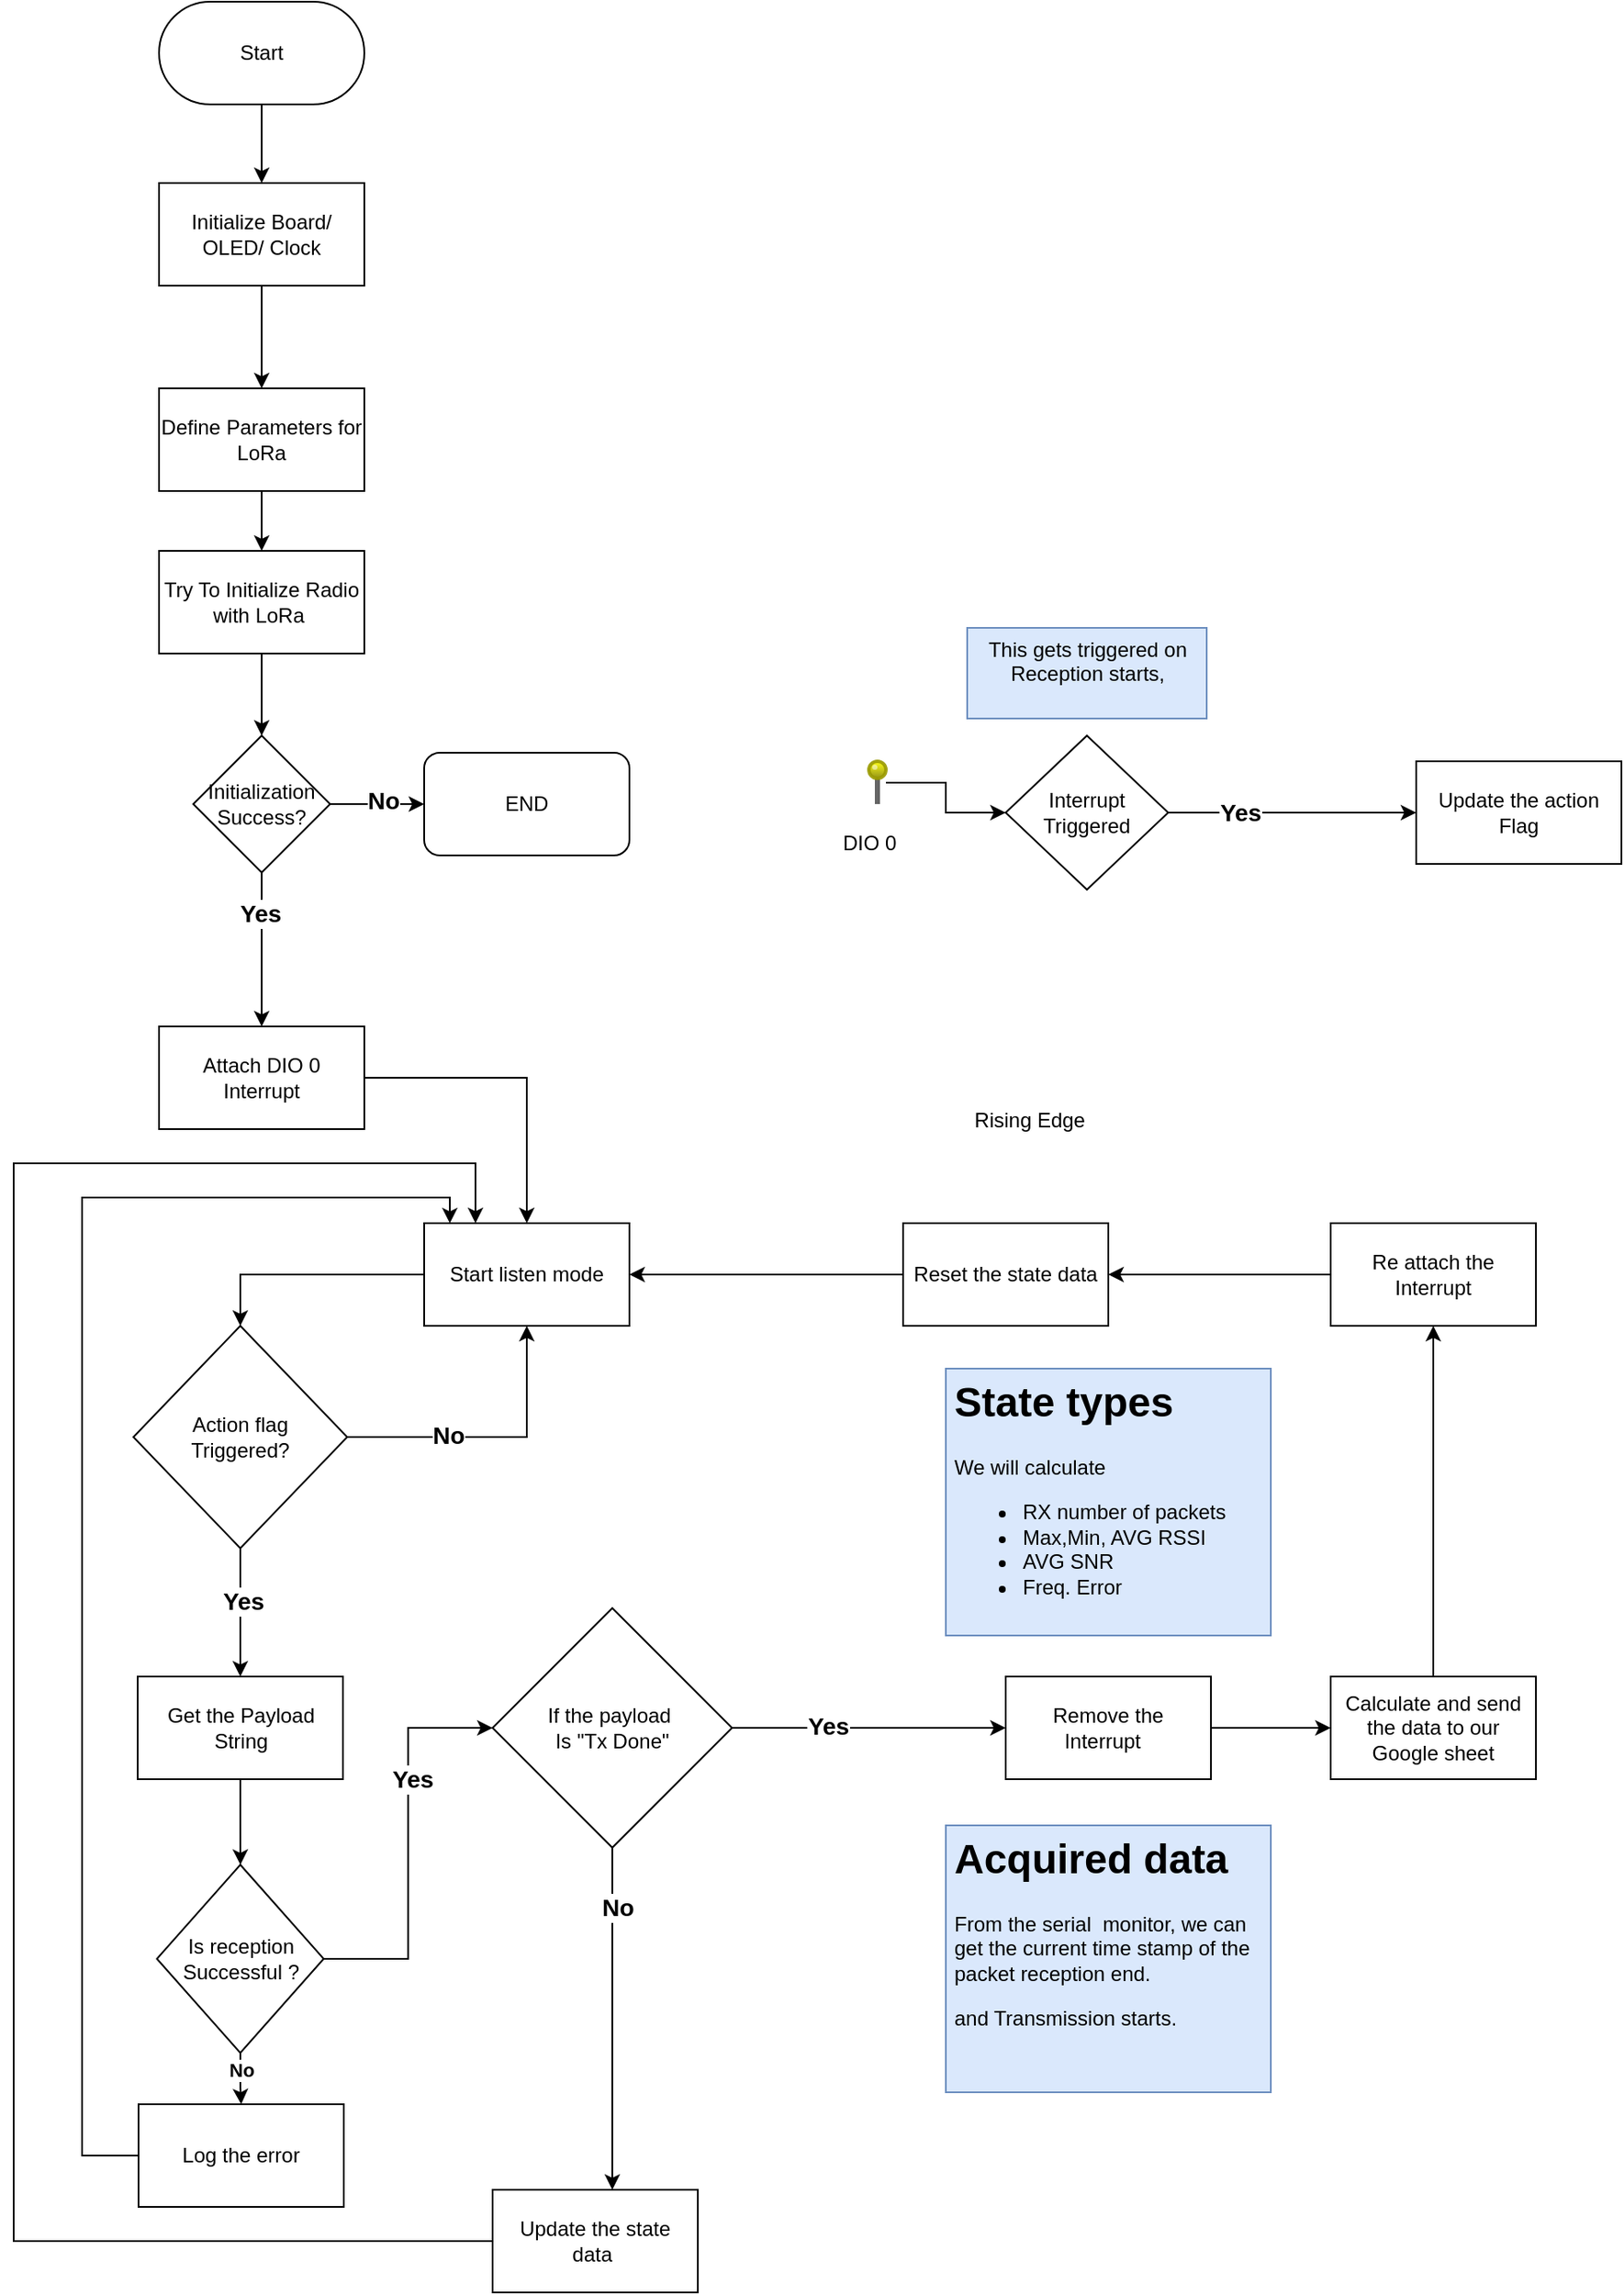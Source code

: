 <mxfile version="23.1.5" type="github">
  <diagram name="Page-1" id="FYWUt24ZpTdFW-gtobVG">
    <mxGraphModel dx="899" dy="492" grid="1" gridSize="10" guides="1" tooltips="1" connect="1" arrows="1" fold="1" page="1" pageScale="1" pageWidth="850" pageHeight="1100" math="0" shadow="0">
      <root>
        <mxCell id="0" />
        <mxCell id="1" parent="0" />
        <mxCell id="IX6t6DD36pY5l--hHVE1-1" style="edgeStyle=orthogonalEdgeStyle;rounded=0;orthogonalLoop=1;jettySize=auto;html=1;" parent="1" source="IX6t6DD36pY5l--hHVE1-2" target="IX6t6DD36pY5l--hHVE1-4" edge="1">
          <mxGeometry relative="1" as="geometry" />
        </mxCell>
        <mxCell id="IX6t6DD36pY5l--hHVE1-2" value="Start" style="rounded=1;whiteSpace=wrap;html=1;arcSize=50;" parent="1" vertex="1">
          <mxGeometry x="365" y="44" width="120" height="60" as="geometry" />
        </mxCell>
        <mxCell id="ezhr6PAOnXo2CEISF_8j-1" style="edgeStyle=orthogonalEdgeStyle;rounded=0;orthogonalLoop=1;jettySize=auto;html=1;entryX=0.5;entryY=0;entryDx=0;entryDy=0;" edge="1" parent="1" source="IX6t6DD36pY5l--hHVE1-4" target="IX6t6DD36pY5l--hHVE1-6">
          <mxGeometry relative="1" as="geometry" />
        </mxCell>
        <mxCell id="IX6t6DD36pY5l--hHVE1-4" value="Initialize Board/ &lt;br&gt;OLED/ Clock" style="rounded=0;whiteSpace=wrap;html=1;" parent="1" vertex="1">
          <mxGeometry x="365" y="150" width="120" height="60" as="geometry" />
        </mxCell>
        <mxCell id="IX6t6DD36pY5l--hHVE1-5" value="" style="edgeStyle=orthogonalEdgeStyle;rounded=0;orthogonalLoop=1;jettySize=auto;html=1;" parent="1" source="IX6t6DD36pY5l--hHVE1-6" target="IX6t6DD36pY5l--hHVE1-8" edge="1">
          <mxGeometry relative="1" as="geometry" />
        </mxCell>
        <mxCell id="IX6t6DD36pY5l--hHVE1-6" value="Define Parameters for LoRa" style="whiteSpace=wrap;html=1;rounded=0;" parent="1" vertex="1">
          <mxGeometry x="365" y="270" width="120" height="60" as="geometry" />
        </mxCell>
        <mxCell id="IX6t6DD36pY5l--hHVE1-7" value="" style="edgeStyle=orthogonalEdgeStyle;rounded=0;orthogonalLoop=1;jettySize=auto;html=1;" parent="1" source="IX6t6DD36pY5l--hHVE1-8" target="IX6t6DD36pY5l--hHVE1-13" edge="1">
          <mxGeometry relative="1" as="geometry" />
        </mxCell>
        <mxCell id="IX6t6DD36pY5l--hHVE1-8" value="Try To Initialize Radio with LoRa&amp;nbsp;" style="whiteSpace=wrap;html=1;rounded=0;" parent="1" vertex="1">
          <mxGeometry x="365" y="365" width="120" height="60" as="geometry" />
        </mxCell>
        <mxCell id="IX6t6DD36pY5l--hHVE1-9" value="" style="edgeStyle=orthogonalEdgeStyle;rounded=0;orthogonalLoop=1;jettySize=auto;html=1;" parent="1" source="IX6t6DD36pY5l--hHVE1-13" target="IX6t6DD36pY5l--hHVE1-15" edge="1">
          <mxGeometry relative="1" as="geometry" />
        </mxCell>
        <mxCell id="IX6t6DD36pY5l--hHVE1-10" value="Yes" style="edgeLabel;html=1;align=center;verticalAlign=middle;resizable=0;points=[];fontStyle=1;fontSize=14;" parent="IX6t6DD36pY5l--hHVE1-9" vertex="1" connectable="0">
          <mxGeometry x="-0.467" y="-1" relative="1" as="geometry">
            <mxPoint as="offset" />
          </mxGeometry>
        </mxCell>
        <mxCell id="IX6t6DD36pY5l--hHVE1-11" value="" style="edgeStyle=orthogonalEdgeStyle;rounded=0;orthogonalLoop=1;jettySize=auto;html=1;entryX=0;entryY=0.5;entryDx=0;entryDy=0;" parent="1" source="IX6t6DD36pY5l--hHVE1-13" target="IX6t6DD36pY5l--hHVE1-16" edge="1">
          <mxGeometry relative="1" as="geometry">
            <mxPoint x="525" y="513" as="targetPoint" />
          </mxGeometry>
        </mxCell>
        <mxCell id="0H7-YZ-VMUyI1cPCvzWG-16" value="No" style="edgeLabel;html=1;align=center;verticalAlign=middle;resizable=0;points=[];fontStyle=1;fontSize=14;" parent="IX6t6DD36pY5l--hHVE1-11" vertex="1" connectable="0">
          <mxGeometry x="0.127" y="2" relative="1" as="geometry">
            <mxPoint as="offset" />
          </mxGeometry>
        </mxCell>
        <mxCell id="IX6t6DD36pY5l--hHVE1-13" value="Initialization&lt;br&gt;Success?" style="rhombus;whiteSpace=wrap;html=1;rounded=0;" parent="1" vertex="1">
          <mxGeometry x="385" y="473" width="80" height="80" as="geometry" />
        </mxCell>
        <mxCell id="IX6t6DD36pY5l--hHVE1-63" style="edgeStyle=orthogonalEdgeStyle;rounded=0;orthogonalLoop=1;jettySize=auto;html=1;" parent="1" source="IX6t6DD36pY5l--hHVE1-15" target="IX6t6DD36pY5l--hHVE1-62" edge="1">
          <mxGeometry relative="1" as="geometry" />
        </mxCell>
        <mxCell id="IX6t6DD36pY5l--hHVE1-15" value="Attach DIO 0 &lt;br&gt;Interrupt" style="whiteSpace=wrap;html=1;rounded=0;" parent="1" vertex="1">
          <mxGeometry x="365" y="643" width="120" height="60" as="geometry" />
        </mxCell>
        <mxCell id="IX6t6DD36pY5l--hHVE1-16" value="END" style="rounded=1;whiteSpace=wrap;html=1;" parent="1" vertex="1">
          <mxGeometry x="520" y="483" width="120" height="60" as="geometry" />
        </mxCell>
        <mxCell id="IX6t6DD36pY5l--hHVE1-58" value="" style="edgeStyle=orthogonalEdgeStyle;rounded=0;orthogonalLoop=1;jettySize=auto;html=1;" parent="1" source="IX6t6DD36pY5l--hHVE1-56" target="IX6t6DD36pY5l--hHVE1-57" edge="1">
          <mxGeometry relative="1" as="geometry" />
        </mxCell>
        <mxCell id="IX6t6DD36pY5l--hHVE1-59" value="Yes" style="edgeLabel;html=1;align=center;verticalAlign=middle;resizable=0;points=[];fontSize=14;fontStyle=1" parent="IX6t6DD36pY5l--hHVE1-58" vertex="1" connectable="0">
          <mxGeometry x="-0.185" y="2" relative="1" as="geometry">
            <mxPoint x="-1" as="offset" />
          </mxGeometry>
        </mxCell>
        <mxCell id="IX6t6DD36pY5l--hHVE1-65" style="edgeStyle=orthogonalEdgeStyle;rounded=0;orthogonalLoop=1;jettySize=auto;html=1;entryX=0.5;entryY=1;entryDx=0;entryDy=0;" parent="1" source="IX6t6DD36pY5l--hHVE1-56" target="IX6t6DD36pY5l--hHVE1-62" edge="1">
          <mxGeometry relative="1" as="geometry" />
        </mxCell>
        <mxCell id="IX6t6DD36pY5l--hHVE1-66" value="No" style="edgeLabel;html=1;align=center;verticalAlign=middle;resizable=0;points=[];fontSize=14;fontStyle=1" parent="IX6t6DD36pY5l--hHVE1-65" vertex="1" connectable="0">
          <mxGeometry x="-0.306" y="1" relative="1" as="geometry">
            <mxPoint as="offset" />
          </mxGeometry>
        </mxCell>
        <mxCell id="IX6t6DD36pY5l--hHVE1-56" value="Action flag &lt;br&gt;Triggered?" style="rhombus;whiteSpace=wrap;html=1;" parent="1" vertex="1">
          <mxGeometry x="350" y="818" width="125" height="130" as="geometry" />
        </mxCell>
        <mxCell id="0H7-YZ-VMUyI1cPCvzWG-13" value="" style="edgeStyle=orthogonalEdgeStyle;rounded=0;orthogonalLoop=1;jettySize=auto;html=1;" parent="1" source="IX6t6DD36pY5l--hHVE1-57" target="0H7-YZ-VMUyI1cPCvzWG-12" edge="1">
          <mxGeometry relative="1" as="geometry" />
        </mxCell>
        <mxCell id="IX6t6DD36pY5l--hHVE1-57" value="Get the Payload String" style="whiteSpace=wrap;html=1;" parent="1" vertex="1">
          <mxGeometry x="352.5" y="1023" width="120" height="60" as="geometry" />
        </mxCell>
        <mxCell id="IX6t6DD36pY5l--hHVE1-64" style="edgeStyle=orthogonalEdgeStyle;rounded=0;orthogonalLoop=1;jettySize=auto;html=1;entryX=0.5;entryY=0;entryDx=0;entryDy=0;" parent="1" source="IX6t6DD36pY5l--hHVE1-62" target="IX6t6DD36pY5l--hHVE1-56" edge="1">
          <mxGeometry relative="1" as="geometry" />
        </mxCell>
        <mxCell id="IX6t6DD36pY5l--hHVE1-62" value="Start listen mode" style="rounded=0;whiteSpace=wrap;html=1;" parent="1" vertex="1">
          <mxGeometry x="520" y="758" width="120" height="60" as="geometry" />
        </mxCell>
        <mxCell id="IX6t6DD36pY5l--hHVE1-72" value="" style="edgeStyle=orthogonalEdgeStyle;rounded=0;orthogonalLoop=1;jettySize=auto;html=1;" parent="1" source="IX6t6DD36pY5l--hHVE1-67" target="IX6t6DD36pY5l--hHVE1-71" edge="1">
          <mxGeometry relative="1" as="geometry" />
        </mxCell>
        <mxCell id="IX6t6DD36pY5l--hHVE1-74" value="Yes" style="edgeLabel;html=1;align=center;verticalAlign=middle;resizable=0;points=[];fontStyle=1;fontSize=14;" parent="IX6t6DD36pY5l--hHVE1-72" vertex="1" connectable="0">
          <mxGeometry x="-0.3" y="1" relative="1" as="geometry">
            <mxPoint as="offset" />
          </mxGeometry>
        </mxCell>
        <mxCell id="IX6t6DD36pY5l--hHVE1-76" value="" style="edgeStyle=orthogonalEdgeStyle;rounded=0;orthogonalLoop=1;jettySize=auto;html=1;" parent="1" source="IX6t6DD36pY5l--hHVE1-67" target="IX6t6DD36pY5l--hHVE1-75" edge="1">
          <mxGeometry relative="1" as="geometry">
            <Array as="points">
              <mxPoint x="630" y="1203" />
              <mxPoint x="630" y="1203" />
            </Array>
          </mxGeometry>
        </mxCell>
        <mxCell id="IX6t6DD36pY5l--hHVE1-78" value="No" style="edgeLabel;html=1;align=center;verticalAlign=middle;resizable=0;points=[];fontStyle=1;fontSize=14;" parent="IX6t6DD36pY5l--hHVE1-76" vertex="1" connectable="0">
          <mxGeometry x="-0.649" y="3" relative="1" as="geometry">
            <mxPoint as="offset" />
          </mxGeometry>
        </mxCell>
        <mxCell id="IX6t6DD36pY5l--hHVE1-67" value="If the payload&amp;nbsp;&lt;br&gt;Is &quot;Tx Done&quot;" style="rhombus;whiteSpace=wrap;html=1;" parent="1" vertex="1">
          <mxGeometry x="560" y="983" width="140" height="140" as="geometry" />
        </mxCell>
        <mxCell id="IX6t6DD36pY5l--hHVE1-83" value="" style="edgeStyle=orthogonalEdgeStyle;rounded=0;orthogonalLoop=1;jettySize=auto;html=1;" parent="1" source="IX6t6DD36pY5l--hHVE1-71" target="IX6t6DD36pY5l--hHVE1-82" edge="1">
          <mxGeometry relative="1" as="geometry" />
        </mxCell>
        <mxCell id="IX6t6DD36pY5l--hHVE1-71" value="Remove the Interrupt&amp;nbsp;&amp;nbsp;" style="whiteSpace=wrap;html=1;" parent="1" vertex="1">
          <mxGeometry x="860" y="1023" width="120" height="60" as="geometry" />
        </mxCell>
        <mxCell id="0H7-YZ-VMUyI1cPCvzWG-20" style="edgeStyle=orthogonalEdgeStyle;rounded=0;orthogonalLoop=1;jettySize=auto;html=1;exitX=0;exitY=0.5;exitDx=0;exitDy=0;entryX=0.25;entryY=0;entryDx=0;entryDy=0;" parent="1" source="IX6t6DD36pY5l--hHVE1-75" target="IX6t6DD36pY5l--hHVE1-62" edge="1">
          <mxGeometry relative="1" as="geometry">
            <Array as="points">
              <mxPoint x="280" y="1353" />
              <mxPoint x="280" y="723" />
              <mxPoint x="550" y="723" />
            </Array>
          </mxGeometry>
        </mxCell>
        <mxCell id="IX6t6DD36pY5l--hHVE1-75" value="Update the state data&amp;nbsp;" style="whiteSpace=wrap;html=1;" parent="1" vertex="1">
          <mxGeometry x="560" y="1323" width="120" height="60" as="geometry" />
        </mxCell>
        <mxCell id="IX6t6DD36pY5l--hHVE1-81" style="edgeStyle=orthogonalEdgeStyle;rounded=0;orthogonalLoop=1;jettySize=auto;html=1;entryX=1;entryY=0.5;entryDx=0;entryDy=0;" parent="1" source="IX6t6DD36pY5l--hHVE1-79" target="IX6t6DD36pY5l--hHVE1-62" edge="1">
          <mxGeometry relative="1" as="geometry">
            <Array as="points">
              <mxPoint x="840" y="788" />
            </Array>
          </mxGeometry>
        </mxCell>
        <mxCell id="IX6t6DD36pY5l--hHVE1-79" value="Reset the state data" style="whiteSpace=wrap;html=1;" parent="1" vertex="1">
          <mxGeometry x="800" y="758" width="120" height="60" as="geometry" />
        </mxCell>
        <mxCell id="IX6t6DD36pY5l--hHVE1-86" value="" style="edgeStyle=orthogonalEdgeStyle;rounded=0;orthogonalLoop=1;jettySize=auto;html=1;" parent="1" source="IX6t6DD36pY5l--hHVE1-82" target="IX6t6DD36pY5l--hHVE1-85" edge="1">
          <mxGeometry relative="1" as="geometry" />
        </mxCell>
        <mxCell id="IX6t6DD36pY5l--hHVE1-82" value="Calculate and send the data to our Google sheet" style="whiteSpace=wrap;html=1;" parent="1" vertex="1">
          <mxGeometry x="1050" y="1023" width="120" height="60" as="geometry" />
        </mxCell>
        <mxCell id="IX6t6DD36pY5l--hHVE1-87" style="edgeStyle=orthogonalEdgeStyle;rounded=0;orthogonalLoop=1;jettySize=auto;html=1;entryX=1;entryY=0.5;entryDx=0;entryDy=0;" parent="1" source="IX6t6DD36pY5l--hHVE1-85" target="IX6t6DD36pY5l--hHVE1-79" edge="1">
          <mxGeometry relative="1" as="geometry" />
        </mxCell>
        <mxCell id="IX6t6DD36pY5l--hHVE1-85" value="Re attach the Interrupt" style="whiteSpace=wrap;html=1;" parent="1" vertex="1">
          <mxGeometry x="1050" y="758" width="120" height="60" as="geometry" />
        </mxCell>
        <mxCell id="0H7-YZ-VMUyI1cPCvzWG-1" style="edgeStyle=orthogonalEdgeStyle;rounded=0;orthogonalLoop=1;jettySize=auto;html=1;entryX=0;entryY=0.5;entryDx=0;entryDy=0;" parent="1" source="0H7-YZ-VMUyI1cPCvzWG-3" target="0H7-YZ-VMUyI1cPCvzWG-4" edge="1">
          <mxGeometry relative="1" as="geometry" />
        </mxCell>
        <mxCell id="0H7-YZ-VMUyI1cPCvzWG-2" value="Yes" style="edgeLabel;html=1;align=center;verticalAlign=middle;resizable=0;points=[];fontStyle=1;fontSize=14;" parent="0H7-YZ-VMUyI1cPCvzWG-1" vertex="1" connectable="0">
          <mxGeometry x="-0.419" relative="1" as="geometry">
            <mxPoint as="offset" />
          </mxGeometry>
        </mxCell>
        <mxCell id="0H7-YZ-VMUyI1cPCvzWG-3" value="Interrupt Triggered" style="rhombus;whiteSpace=wrap;html=1;rounded=0;" parent="1" vertex="1">
          <mxGeometry x="860" y="473" width="95" height="90" as="geometry" />
        </mxCell>
        <mxCell id="0H7-YZ-VMUyI1cPCvzWG-4" value="Update the action Flag" style="rounded=0;whiteSpace=wrap;html=1;" parent="1" vertex="1">
          <mxGeometry x="1100" y="488" width="120" height="60" as="geometry" />
        </mxCell>
        <mxCell id="0H7-YZ-VMUyI1cPCvzWG-5" value="This gets triggered on Reception starts,&lt;div&gt;&lt;br/&gt;&lt;/div&gt;" style="text;html=1;strokeColor=#6c8ebf;fillColor=#dae8fc;align=center;verticalAlign=middle;whiteSpace=wrap;rounded=0;" parent="1" vertex="1">
          <mxGeometry x="837.5" y="410" width="140" height="53" as="geometry" />
        </mxCell>
        <mxCell id="0H7-YZ-VMUyI1cPCvzWG-6" style="edgeStyle=orthogonalEdgeStyle;rounded=0;orthogonalLoop=1;jettySize=auto;html=1;entryX=0;entryY=0.5;entryDx=0;entryDy=0;" parent="1" source="0H7-YZ-VMUyI1cPCvzWG-7" target="0H7-YZ-VMUyI1cPCvzWG-3" edge="1">
          <mxGeometry relative="1" as="geometry" />
        </mxCell>
        <mxCell id="0H7-YZ-VMUyI1cPCvzWG-7" value="" style="verticalLabelPosition=top;shadow=0;dashed=0;align=center;html=1;verticalAlign=bottom;strokeWidth=1;shape=mxgraph.mockup.misc.pin;fillColor2=#ffff00;fillColor3=#888800;strokeColor=#999900;" parent="1" vertex="1">
          <mxGeometry x="780" y="488" width="10" height="25" as="geometry" />
        </mxCell>
        <mxCell id="0H7-YZ-VMUyI1cPCvzWG-8" value="Rising Edge" style="shape=image;verticalLabelPosition=bottom;labelBackgroundColor=default;verticalAlign=top;aspect=fixed;imageAspect=0;image=https://www.mathworks.com/help/simscape/lang/edge_op1.png;" parent="1" vertex="1">
          <mxGeometry x="780" y="583" width="188.27" height="100.83" as="geometry" />
        </mxCell>
        <mxCell id="0H7-YZ-VMUyI1cPCvzWG-9" value="DIO 0" style="text;html=1;align=center;verticalAlign=middle;resizable=0;points=[];autosize=1;strokeColor=none;fillColor=none;" parent="1" vertex="1">
          <mxGeometry x="755" y="521" width="50" height="30" as="geometry" />
        </mxCell>
        <mxCell id="0H7-YZ-VMUyI1cPCvzWG-14" style="edgeStyle=orthogonalEdgeStyle;rounded=0;orthogonalLoop=1;jettySize=auto;html=1;entryX=0;entryY=0.5;entryDx=0;entryDy=0;" parent="1" source="0H7-YZ-VMUyI1cPCvzWG-12" target="IX6t6DD36pY5l--hHVE1-67" edge="1">
          <mxGeometry relative="1" as="geometry" />
        </mxCell>
        <mxCell id="0H7-YZ-VMUyI1cPCvzWG-15" value="Yes" style="edgeLabel;html=1;align=center;verticalAlign=middle;resizable=0;points=[];fontStyle=1;fontSize=14;" parent="0H7-YZ-VMUyI1cPCvzWG-14" vertex="1" connectable="0">
          <mxGeometry x="0.322" y="-2" relative="1" as="geometry">
            <mxPoint as="offset" />
          </mxGeometry>
        </mxCell>
        <mxCell id="0H7-YZ-VMUyI1cPCvzWG-18" style="edgeStyle=orthogonalEdgeStyle;rounded=0;orthogonalLoop=1;jettySize=auto;html=1;" parent="1" source="0H7-YZ-VMUyI1cPCvzWG-12" target="0H7-YZ-VMUyI1cPCvzWG-17" edge="1">
          <mxGeometry relative="1" as="geometry" />
        </mxCell>
        <mxCell id="0H7-YZ-VMUyI1cPCvzWG-21" value="No" style="edgeLabel;html=1;align=center;verticalAlign=middle;resizable=0;points=[];fontStyle=1" parent="0H7-YZ-VMUyI1cPCvzWG-18" vertex="1" connectable="0">
          <mxGeometry x="0.029" relative="1" as="geometry">
            <mxPoint y="-6" as="offset" />
          </mxGeometry>
        </mxCell>
        <mxCell id="0H7-YZ-VMUyI1cPCvzWG-12" value="Is reception Successful ?" style="rhombus;whiteSpace=wrap;html=1;" parent="1" vertex="1">
          <mxGeometry x="363.75" y="1133" width="97.5" height="110" as="geometry" />
        </mxCell>
        <mxCell id="0H7-YZ-VMUyI1cPCvzWG-19" style="edgeStyle=orthogonalEdgeStyle;rounded=0;orthogonalLoop=1;jettySize=auto;html=1;exitX=0;exitY=0.5;exitDx=0;exitDy=0;entryX=0.125;entryY=0.001;entryDx=0;entryDy=0;entryPerimeter=0;" parent="1" source="0H7-YZ-VMUyI1cPCvzWG-17" target="IX6t6DD36pY5l--hHVE1-62" edge="1">
          <mxGeometry relative="1" as="geometry">
            <mxPoint x="200" y="753" as="targetPoint" />
            <Array as="points">
              <mxPoint x="320" y="1303" />
              <mxPoint x="320" y="743" />
              <mxPoint x="535" y="743" />
            </Array>
          </mxGeometry>
        </mxCell>
        <mxCell id="0H7-YZ-VMUyI1cPCvzWG-17" value="Log the error" style="rounded=0;whiteSpace=wrap;html=1;" parent="1" vertex="1">
          <mxGeometry x="353" y="1273" width="120" height="60" as="geometry" />
        </mxCell>
        <mxCell id="0H7-YZ-VMUyI1cPCvzWG-25" value="&lt;h1&gt;State types&lt;/h1&gt;&lt;p&gt;We will calculate&lt;/p&gt;&lt;p&gt;&lt;/p&gt;&lt;ul&gt;&lt;li&gt;RX number of packets&lt;/li&gt;&lt;li&gt;Max,Min, AVG RSSI&lt;/li&gt;&lt;li&gt;AVG SNR&lt;/li&gt;&lt;li&gt;Freq. Error&lt;/li&gt;&lt;/ul&gt;&lt;p&gt;&lt;/p&gt;" style="text;html=1;strokeColor=#6c8ebf;fillColor=#dae8fc;spacing=5;spacingTop=-20;whiteSpace=wrap;overflow=hidden;rounded=0;" parent="1" vertex="1">
          <mxGeometry x="825" y="843" width="190" height="156" as="geometry" />
        </mxCell>
        <mxCell id="ezhr6PAOnXo2CEISF_8j-2" value="&lt;h1&gt;Acquired&amp;nbsp;data&lt;/h1&gt;&lt;p&gt;From the serial&amp;nbsp; monitor, we can get the current time stamp of the packet reception end.&lt;/p&gt;&lt;p&gt;and Transmission starts.&lt;/p&gt;&lt;p&gt;&lt;/p&gt;" style="text;html=1;strokeColor=#6c8ebf;fillColor=#dae8fc;spacing=5;spacingTop=-20;whiteSpace=wrap;overflow=hidden;rounded=0;" vertex="1" parent="1">
          <mxGeometry x="825" y="1110" width="190" height="156" as="geometry" />
        </mxCell>
      </root>
    </mxGraphModel>
  </diagram>
</mxfile>
